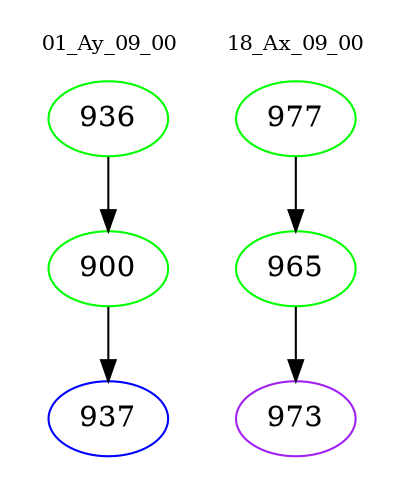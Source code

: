 digraph{
subgraph cluster_0 {
color = white
label = "01_Ay_09_00";
fontsize=10;
T0_936 [label="936", color="green"]
T0_936 -> T0_900 [color="black"]
T0_900 [label="900", color="green"]
T0_900 -> T0_937 [color="black"]
T0_937 [label="937", color="blue"]
}
subgraph cluster_1 {
color = white
label = "18_Ax_09_00";
fontsize=10;
T1_977 [label="977", color="green"]
T1_977 -> T1_965 [color="black"]
T1_965 [label="965", color="green"]
T1_965 -> T1_973 [color="black"]
T1_973 [label="973", color="purple"]
}
}
